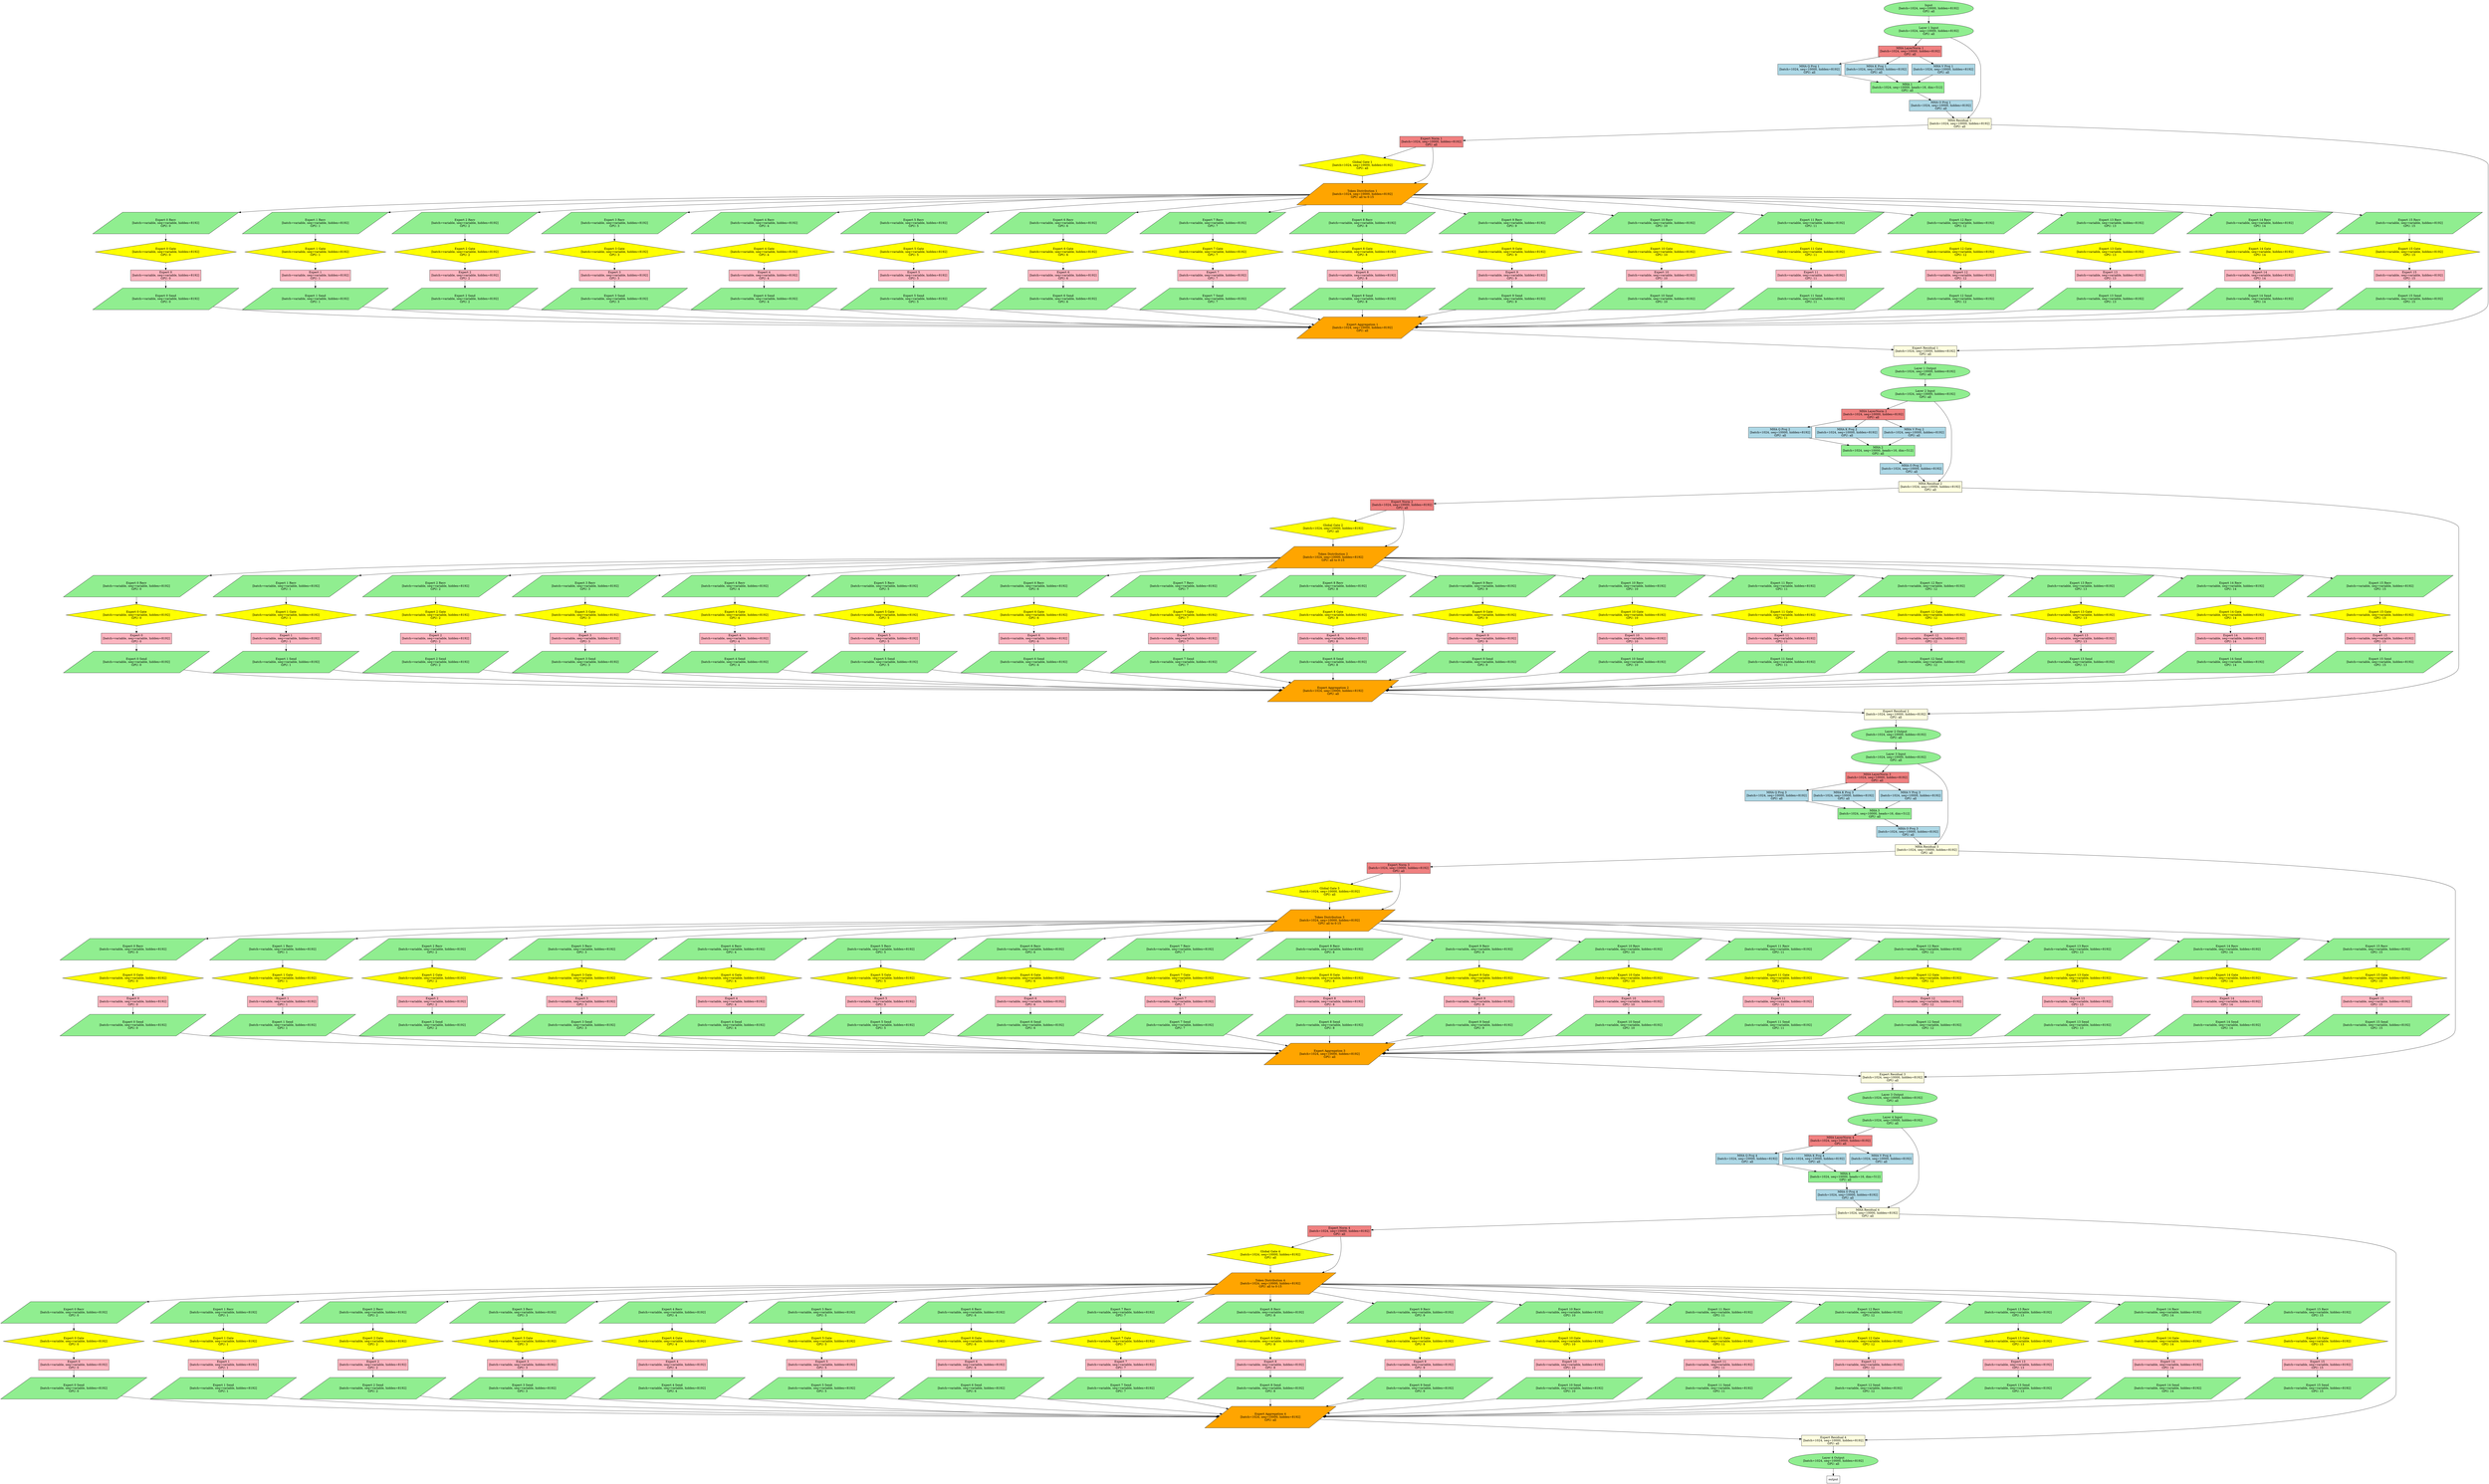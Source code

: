 digraph MoE_EP16_Proposed {
	node [shape=rectangle]
	bgcolor=white rankdir=TB
	input [label="Input
[batch=1024, seq=10000, hidden=8192]
GPU: all" fillcolor=lightgreen shape=ellipse style=filled]
	layer_1_input [label="Layer 1 Input
[batch=1024, seq=10000, hidden=8192]
GPU: all" fillcolor=lightgreen shape=ellipse style=filled]
	layer_1_mha_norm [label="MHA LayerNorm 1
[batch=1024, seq=10000, hidden=8192]
GPU: all" fillcolor=lightcoral style=filled]
	layer_1_mha_q [label="MHA Q Proj 1
[batch=1024, seq=10000, hidden=8192]
GPU: all" fillcolor=lightblue style=filled]
	layer_1_mha_k [label="MHA K Proj 1
[batch=1024, seq=10000, hidden=8192]
GPU: all" fillcolor=lightblue style=filled]
	layer_1_mha_v [label="MHA V Proj 1
[batch=1024, seq=10000, hidden=8192]
GPU: all" fillcolor=lightblue style=filled]
	layer_1_mha_attn [label="MHA 1
[batch=1024, seq=10000, heads=16, dim=512]
GPU: all" fillcolor=lightgreen style=filled]
	layer_1_mha_o [label="MHA O Proj 1
[batch=1024, seq=10000, hidden=8192]
GPU: all" fillcolor=lightblue style=filled]
	layer_1_mha_res [label="MHA Residual 1
[batch=1024, seq=10000, hidden=8192]
GPU: all" fillcolor=lightyellow style=filled]
	layer_1_exp_norm [label="Expert Norm 1
[batch=1024, seq=10000, hidden=8192]
GPU: all" fillcolor=lightcoral style=filled]
	layer_1_global_gate [label="Global Gate 1
[batch=1024, seq=10000, hidden=8192]
GPU: all" fillcolor=yellow shape=diamond style=filled]
	layer_1_token_dist [label="Token Distribution 1
[batch=1024, seq=10000, hidden=8192]
GPU: all to 0-15" fillcolor=orange shape=parallelogram style=filled]
	layer_1_expert0_recv [label="Expert 0 Recv
[batch=variable, seq=variable, hidden=8192]
GPU: 0" fillcolor=lightgreen shape=parallelogram style=filled]
	layer_1_expert0_gate [label="Expert 0 Gate
[batch=variable, seq=variable, hidden=8192]
GPU: 0" fillcolor=yellow shape=diamond style=filled]
	layer_1_expert0 [label="Expert 0
[batch=variable, seq=variable, hidden=8192]
GPU: 0" fillcolor=lightpink style=filled]
	layer_1_expert0_send [label="Expert 0 Send
[batch=variable, seq=variable, hidden=8192]
GPU: 0" fillcolor=lightgreen shape=parallelogram style=filled]
	layer_1_token_dist -> layer_1_expert0_recv
	layer_1_expert0_recv -> layer_1_expert0_gate
	layer_1_expert0_gate -> layer_1_expert0 [style=dashed]
	layer_1_expert0 -> layer_1_expert0_send
	layer_1_expert1_recv [label="Expert 1 Recv
[batch=variable, seq=variable, hidden=8192]
GPU: 1" fillcolor=lightgreen shape=parallelogram style=filled]
	layer_1_expert1_gate [label="Expert 1 Gate
[batch=variable, seq=variable, hidden=8192]
GPU: 1" fillcolor=yellow shape=diamond style=filled]
	layer_1_expert1 [label="Expert 1
[batch=variable, seq=variable, hidden=8192]
GPU: 1" fillcolor=lightpink style=filled]
	layer_1_expert1_send [label="Expert 1 Send
[batch=variable, seq=variable, hidden=8192]
GPU: 1" fillcolor=lightgreen shape=parallelogram style=filled]
	layer_1_token_dist -> layer_1_expert1_recv
	layer_1_expert1_recv -> layer_1_expert1_gate
	layer_1_expert1_gate -> layer_1_expert1 [style=dashed]
	layer_1_expert1 -> layer_1_expert1_send
	layer_1_expert2_recv [label="Expert 2 Recv
[batch=variable, seq=variable, hidden=8192]
GPU: 2" fillcolor=lightgreen shape=parallelogram style=filled]
	layer_1_expert2_gate [label="Expert 2 Gate
[batch=variable, seq=variable, hidden=8192]
GPU: 2" fillcolor=yellow shape=diamond style=filled]
	layer_1_expert2 [label="Expert 2
[batch=variable, seq=variable, hidden=8192]
GPU: 2" fillcolor=lightpink style=filled]
	layer_1_expert2_send [label="Expert 2 Send
[batch=variable, seq=variable, hidden=8192]
GPU: 2" fillcolor=lightgreen shape=parallelogram style=filled]
	layer_1_token_dist -> layer_1_expert2_recv
	layer_1_expert2_recv -> layer_1_expert2_gate
	layer_1_expert2_gate -> layer_1_expert2 [style=dashed]
	layer_1_expert2 -> layer_1_expert2_send
	layer_1_expert3_recv [label="Expert 3 Recv
[batch=variable, seq=variable, hidden=8192]
GPU: 3" fillcolor=lightgreen shape=parallelogram style=filled]
	layer_1_expert3_gate [label="Expert 3 Gate
[batch=variable, seq=variable, hidden=8192]
GPU: 3" fillcolor=yellow shape=diamond style=filled]
	layer_1_expert3 [label="Expert 3
[batch=variable, seq=variable, hidden=8192]
GPU: 3" fillcolor=lightpink style=filled]
	layer_1_expert3_send [label="Expert 3 Send
[batch=variable, seq=variable, hidden=8192]
GPU: 3" fillcolor=lightgreen shape=parallelogram style=filled]
	layer_1_token_dist -> layer_1_expert3_recv
	layer_1_expert3_recv -> layer_1_expert3_gate
	layer_1_expert3_gate -> layer_1_expert3 [style=dashed]
	layer_1_expert3 -> layer_1_expert3_send
	layer_1_expert4_recv [label="Expert 4 Recv
[batch=variable, seq=variable, hidden=8192]
GPU: 4" fillcolor=lightgreen shape=parallelogram style=filled]
	layer_1_expert4_gate [label="Expert 4 Gate
[batch=variable, seq=variable, hidden=8192]
GPU: 4" fillcolor=yellow shape=diamond style=filled]
	layer_1_expert4 [label="Expert 4
[batch=variable, seq=variable, hidden=8192]
GPU: 4" fillcolor=lightpink style=filled]
	layer_1_expert4_send [label="Expert 4 Send
[batch=variable, seq=variable, hidden=8192]
GPU: 4" fillcolor=lightgreen shape=parallelogram style=filled]
	layer_1_token_dist -> layer_1_expert4_recv
	layer_1_expert4_recv -> layer_1_expert4_gate
	layer_1_expert4_gate -> layer_1_expert4 [style=dashed]
	layer_1_expert4 -> layer_1_expert4_send
	layer_1_expert5_recv [label="Expert 5 Recv
[batch=variable, seq=variable, hidden=8192]
GPU: 5" fillcolor=lightgreen shape=parallelogram style=filled]
	layer_1_expert5_gate [label="Expert 5 Gate
[batch=variable, seq=variable, hidden=8192]
GPU: 5" fillcolor=yellow shape=diamond style=filled]
	layer_1_expert5 [label="Expert 5
[batch=variable, seq=variable, hidden=8192]
GPU: 5" fillcolor=lightpink style=filled]
	layer_1_expert5_send [label="Expert 5 Send
[batch=variable, seq=variable, hidden=8192]
GPU: 5" fillcolor=lightgreen shape=parallelogram style=filled]
	layer_1_token_dist -> layer_1_expert5_recv
	layer_1_expert5_recv -> layer_1_expert5_gate
	layer_1_expert5_gate -> layer_1_expert5 [style=dashed]
	layer_1_expert5 -> layer_1_expert5_send
	layer_1_expert6_recv [label="Expert 6 Recv
[batch=variable, seq=variable, hidden=8192]
GPU: 6" fillcolor=lightgreen shape=parallelogram style=filled]
	layer_1_expert6_gate [label="Expert 6 Gate
[batch=variable, seq=variable, hidden=8192]
GPU: 6" fillcolor=yellow shape=diamond style=filled]
	layer_1_expert6 [label="Expert 6
[batch=variable, seq=variable, hidden=8192]
GPU: 6" fillcolor=lightpink style=filled]
	layer_1_expert6_send [label="Expert 6 Send
[batch=variable, seq=variable, hidden=8192]
GPU: 6" fillcolor=lightgreen shape=parallelogram style=filled]
	layer_1_token_dist -> layer_1_expert6_recv
	layer_1_expert6_recv -> layer_1_expert6_gate
	layer_1_expert6_gate -> layer_1_expert6 [style=dashed]
	layer_1_expert6 -> layer_1_expert6_send
	layer_1_expert7_recv [label="Expert 7 Recv
[batch=variable, seq=variable, hidden=8192]
GPU: 7" fillcolor=lightgreen shape=parallelogram style=filled]
	layer_1_expert7_gate [label="Expert 7 Gate
[batch=variable, seq=variable, hidden=8192]
GPU: 7" fillcolor=yellow shape=diamond style=filled]
	layer_1_expert7 [label="Expert 7
[batch=variable, seq=variable, hidden=8192]
GPU: 7" fillcolor=lightpink style=filled]
	layer_1_expert7_send [label="Expert 7 Send
[batch=variable, seq=variable, hidden=8192]
GPU: 7" fillcolor=lightgreen shape=parallelogram style=filled]
	layer_1_token_dist -> layer_1_expert7_recv
	layer_1_expert7_recv -> layer_1_expert7_gate
	layer_1_expert7_gate -> layer_1_expert7 [style=dashed]
	layer_1_expert7 -> layer_1_expert7_send
	layer_1_expert8_recv [label="Expert 8 Recv
[batch=variable, seq=variable, hidden=8192]
GPU: 8" fillcolor=lightgreen shape=parallelogram style=filled]
	layer_1_expert8_gate [label="Expert 8 Gate
[batch=variable, seq=variable, hidden=8192]
GPU: 8" fillcolor=yellow shape=diamond style=filled]
	layer_1_expert8 [label="Expert 8
[batch=variable, seq=variable, hidden=8192]
GPU: 8" fillcolor=lightpink style=filled]
	layer_1_expert8_send [label="Expert 8 Send
[batch=variable, seq=variable, hidden=8192]
GPU: 8" fillcolor=lightgreen shape=parallelogram style=filled]
	layer_1_token_dist -> layer_1_expert8_recv
	layer_1_expert8_recv -> layer_1_expert8_gate
	layer_1_expert8_gate -> layer_1_expert8 [style=dashed]
	layer_1_expert8 -> layer_1_expert8_send
	layer_1_expert9_recv [label="Expert 9 Recv
[batch=variable, seq=variable, hidden=8192]
GPU: 9" fillcolor=lightgreen shape=parallelogram style=filled]
	layer_1_expert9_gate [label="Expert 9 Gate
[batch=variable, seq=variable, hidden=8192]
GPU: 9" fillcolor=yellow shape=diamond style=filled]
	layer_1_expert9 [label="Expert 9
[batch=variable, seq=variable, hidden=8192]
GPU: 9" fillcolor=lightpink style=filled]
	layer_1_expert9_send [label="Expert 9 Send
[batch=variable, seq=variable, hidden=8192]
GPU: 9" fillcolor=lightgreen shape=parallelogram style=filled]
	layer_1_token_dist -> layer_1_expert9_recv
	layer_1_expert9_recv -> layer_1_expert9_gate
	layer_1_expert9_gate -> layer_1_expert9 [style=dashed]
	layer_1_expert9 -> layer_1_expert9_send
	layer_1_expert10_recv [label="Expert 10 Recv
[batch=variable, seq=variable, hidden=8192]
GPU: 10" fillcolor=lightgreen shape=parallelogram style=filled]
	layer_1_expert10_gate [label="Expert 10 Gate
[batch=variable, seq=variable, hidden=8192]
GPU: 10" fillcolor=yellow shape=diamond style=filled]
	layer_1_expert10 [label="Expert 10
[batch=variable, seq=variable, hidden=8192]
GPU: 10" fillcolor=lightpink style=filled]
	layer_1_expert10_send [label="Expert 10 Send
[batch=variable, seq=variable, hidden=8192]
GPU: 10" fillcolor=lightgreen shape=parallelogram style=filled]
	layer_1_token_dist -> layer_1_expert10_recv
	layer_1_expert10_recv -> layer_1_expert10_gate
	layer_1_expert10_gate -> layer_1_expert10 [style=dashed]
	layer_1_expert10 -> layer_1_expert10_send
	layer_1_expert11_recv [label="Expert 11 Recv
[batch=variable, seq=variable, hidden=8192]
GPU: 11" fillcolor=lightgreen shape=parallelogram style=filled]
	layer_1_expert11_gate [label="Expert 11 Gate
[batch=variable, seq=variable, hidden=8192]
GPU: 11" fillcolor=yellow shape=diamond style=filled]
	layer_1_expert11 [label="Expert 11
[batch=variable, seq=variable, hidden=8192]
GPU: 11" fillcolor=lightpink style=filled]
	layer_1_expert11_send [label="Expert 11 Send
[batch=variable, seq=variable, hidden=8192]
GPU: 11" fillcolor=lightgreen shape=parallelogram style=filled]
	layer_1_token_dist -> layer_1_expert11_recv
	layer_1_expert11_recv -> layer_1_expert11_gate
	layer_1_expert11_gate -> layer_1_expert11 [style=dashed]
	layer_1_expert11 -> layer_1_expert11_send
	layer_1_expert12_recv [label="Expert 12 Recv
[batch=variable, seq=variable, hidden=8192]
GPU: 12" fillcolor=lightgreen shape=parallelogram style=filled]
	layer_1_expert12_gate [label="Expert 12 Gate
[batch=variable, seq=variable, hidden=8192]
GPU: 12" fillcolor=yellow shape=diamond style=filled]
	layer_1_expert12 [label="Expert 12
[batch=variable, seq=variable, hidden=8192]
GPU: 12" fillcolor=lightpink style=filled]
	layer_1_expert12_send [label="Expert 12 Send
[batch=variable, seq=variable, hidden=8192]
GPU: 12" fillcolor=lightgreen shape=parallelogram style=filled]
	layer_1_token_dist -> layer_1_expert12_recv
	layer_1_expert12_recv -> layer_1_expert12_gate
	layer_1_expert12_gate -> layer_1_expert12 [style=dashed]
	layer_1_expert12 -> layer_1_expert12_send
	layer_1_expert13_recv [label="Expert 13 Recv
[batch=variable, seq=variable, hidden=8192]
GPU: 13" fillcolor=lightgreen shape=parallelogram style=filled]
	layer_1_expert13_gate [label="Expert 13 Gate
[batch=variable, seq=variable, hidden=8192]
GPU: 13" fillcolor=yellow shape=diamond style=filled]
	layer_1_expert13 [label="Expert 13
[batch=variable, seq=variable, hidden=8192]
GPU: 13" fillcolor=lightpink style=filled]
	layer_1_expert13_send [label="Expert 13 Send
[batch=variable, seq=variable, hidden=8192]
GPU: 13" fillcolor=lightgreen shape=parallelogram style=filled]
	layer_1_token_dist -> layer_1_expert13_recv
	layer_1_expert13_recv -> layer_1_expert13_gate
	layer_1_expert13_gate -> layer_1_expert13 [style=dashed]
	layer_1_expert13 -> layer_1_expert13_send
	layer_1_expert14_recv [label="Expert 14 Recv
[batch=variable, seq=variable, hidden=8192]
GPU: 14" fillcolor=lightgreen shape=parallelogram style=filled]
	layer_1_expert14_gate [label="Expert 14 Gate
[batch=variable, seq=variable, hidden=8192]
GPU: 14" fillcolor=yellow shape=diamond style=filled]
	layer_1_expert14 [label="Expert 14
[batch=variable, seq=variable, hidden=8192]
GPU: 14" fillcolor=lightpink style=filled]
	layer_1_expert14_send [label="Expert 14 Send
[batch=variable, seq=variable, hidden=8192]
GPU: 14" fillcolor=lightgreen shape=parallelogram style=filled]
	layer_1_token_dist -> layer_1_expert14_recv
	layer_1_expert14_recv -> layer_1_expert14_gate
	layer_1_expert14_gate -> layer_1_expert14 [style=dashed]
	layer_1_expert14 -> layer_1_expert14_send
	layer_1_expert15_recv [label="Expert 15 Recv
[batch=variable, seq=variable, hidden=8192]
GPU: 15" fillcolor=lightgreen shape=parallelogram style=filled]
	layer_1_expert15_gate [label="Expert 15 Gate
[batch=variable, seq=variable, hidden=8192]
GPU: 15" fillcolor=yellow shape=diamond style=filled]
	layer_1_expert15 [label="Expert 15
[batch=variable, seq=variable, hidden=8192]
GPU: 15" fillcolor=lightpink style=filled]
	layer_1_expert15_send [label="Expert 15 Send
[batch=variable, seq=variable, hidden=8192]
GPU: 15" fillcolor=lightgreen shape=parallelogram style=filled]
	layer_1_token_dist -> layer_1_expert15_recv
	layer_1_expert15_recv -> layer_1_expert15_gate
	layer_1_expert15_gate -> layer_1_expert15 [style=dashed]
	layer_1_expert15 -> layer_1_expert15_send
	layer_1_exp_agg [label="Expert Aggregation 1
[batch=1024, seq=10000, hidden=8192]
GPU: all" fillcolor=orange shape=parallelogram style=filled]
	layer_1_exp_res [label="Expert Residual 1
[batch=1024, seq=10000, hidden=8192]
GPU: all" fillcolor=lightyellow style=filled]
	layer_1_output [label="Layer 1 Output
[batch=1024, seq=10000, hidden=8192]
GPU: all" fillcolor=lightgreen shape=ellipse style=filled]
	input -> layer_1_input
	layer_1_input -> layer_1_mha_norm
	layer_1_mha_norm -> layer_1_mha_q
	layer_1_mha_norm -> layer_1_mha_k
	layer_1_mha_norm -> layer_1_mha_v
	layer_1_mha_q -> layer_1_mha_attn
	layer_1_mha_k -> layer_1_mha_attn
	layer_1_mha_v -> layer_1_mha_attn
	layer_1_mha_attn -> layer_1_mha_o
	layer_1_mha_o -> layer_1_mha_res
	layer_1_input -> layer_1_mha_res
	layer_1_mha_res -> layer_1_exp_norm
	layer_1_exp_norm -> layer_1_global_gate
	layer_1_global_gate -> layer_1_token_dist
	layer_1_exp_norm -> layer_1_token_dist
	layer_1_expert0_send -> layer_1_exp_agg
	layer_1_expert1_send -> layer_1_exp_agg
	layer_1_expert2_send -> layer_1_exp_agg
	layer_1_expert3_send -> layer_1_exp_agg
	layer_1_expert4_send -> layer_1_exp_agg
	layer_1_expert5_send -> layer_1_exp_agg
	layer_1_expert6_send -> layer_1_exp_agg
	layer_1_expert7_send -> layer_1_exp_agg
	layer_1_expert8_send -> layer_1_exp_agg
	layer_1_expert9_send -> layer_1_exp_agg
	layer_1_expert10_send -> layer_1_exp_agg
	layer_1_expert11_send -> layer_1_exp_agg
	layer_1_expert12_send -> layer_1_exp_agg
	layer_1_expert13_send -> layer_1_exp_agg
	layer_1_expert14_send -> layer_1_exp_agg
	layer_1_expert15_send -> layer_1_exp_agg
	layer_1_exp_agg -> layer_1_exp_res
	layer_1_mha_res -> layer_1_exp_res
	layer_1_exp_res -> layer_1_output
	layer_2_input [label="Layer 2 Input
[batch=1024, seq=10000, hidden=8192]
GPU: all" fillcolor=lightgreen shape=ellipse style=filled]
	layer_2_mha_norm [label="MHA LayerNorm 2
[batch=1024, seq=10000, hidden=8192]
GPU: all" fillcolor=lightcoral style=filled]
	layer_2_mha_q [label="MHA Q Proj 2
[batch=1024, seq=10000, hidden=8192]
GPU: all" fillcolor=lightblue style=filled]
	layer_2_mha_k [label="MHA K Proj 2
[batch=1024, seq=10000, hidden=8192]
GPU: all" fillcolor=lightblue style=filled]
	layer_2_mha_v [label="MHA V Proj 2
[batch=1024, seq=10000, hidden=8192]
GPU: all" fillcolor=lightblue style=filled]
	layer_2_mha_attn [label="MHA 2
[batch=1024, seq=10000, heads=16, dim=512]
GPU: all" fillcolor=lightgreen style=filled]
	layer_2_mha_o [label="MHA O Proj 2
[batch=1024, seq=10000, hidden=8192]
GPU: all" fillcolor=lightblue style=filled]
	layer_2_mha_res [label="MHA Residual 2
[batch=1024, seq=10000, hidden=8192]
GPU: all" fillcolor=lightyellow style=filled]
	layer_2_exp_norm [label="Expert Norm 2
[batch=1024, seq=10000, hidden=8192]
GPU: all" fillcolor=lightcoral style=filled]
	layer_2_global_gate [label="Global Gate 2
[batch=1024, seq=10000, hidden=8192]
GPU: all" fillcolor=yellow shape=diamond style=filled]
	layer_2_token_dist [label="Token Distribution 2
[batch=1024, seq=10000, hidden=8192]
GPU: all to 0-15" fillcolor=orange shape=parallelogram style=filled]
	layer_2_expert0_recv [label="Expert 0 Recv
[batch=variable, seq=variable, hidden=8192]
GPU: 0" fillcolor=lightgreen shape=parallelogram style=filled]
	layer_2_expert0_gate [label="Expert 0 Gate
[batch=variable, seq=variable, hidden=8192]
GPU: 0" fillcolor=yellow shape=diamond style=filled]
	layer_2_expert0 [label="Expert 0
[batch=variable, seq=variable, hidden=8192]
GPU: 0" fillcolor=lightpink style=filled]
	layer_2_expert0_send [label="Expert 0 Send
[batch=variable, seq=variable, hidden=8192]
GPU: 0" fillcolor=lightgreen shape=parallelogram style=filled]
	layer_2_token_dist -> layer_2_expert0_recv
	layer_2_expert0_recv -> layer_2_expert0_gate
	layer_2_expert0_gate -> layer_2_expert0 [style=dashed]
	layer_2_expert0 -> layer_2_expert0_send
	layer_2_expert1_recv [label="Expert 1 Recv
[batch=variable, seq=variable, hidden=8192]
GPU: 1" fillcolor=lightgreen shape=parallelogram style=filled]
	layer_2_expert1_gate [label="Expert 1 Gate
[batch=variable, seq=variable, hidden=8192]
GPU: 1" fillcolor=yellow shape=diamond style=filled]
	layer_2_expert1 [label="Expert 1
[batch=variable, seq=variable, hidden=8192]
GPU: 1" fillcolor=lightpink style=filled]
	layer_2_expert1_send [label="Expert 1 Send
[batch=variable, seq=variable, hidden=8192]
GPU: 1" fillcolor=lightgreen shape=parallelogram style=filled]
	layer_2_token_dist -> layer_2_expert1_recv
	layer_2_expert1_recv -> layer_2_expert1_gate
	layer_2_expert1_gate -> layer_2_expert1 [style=dashed]
	layer_2_expert1 -> layer_2_expert1_send
	layer_2_expert2_recv [label="Expert 2 Recv
[batch=variable, seq=variable, hidden=8192]
GPU: 2" fillcolor=lightgreen shape=parallelogram style=filled]
	layer_2_expert2_gate [label="Expert 2 Gate
[batch=variable, seq=variable, hidden=8192]
GPU: 2" fillcolor=yellow shape=diamond style=filled]
	layer_2_expert2 [label="Expert 2
[batch=variable, seq=variable, hidden=8192]
GPU: 2" fillcolor=lightpink style=filled]
	layer_2_expert2_send [label="Expert 2 Send
[batch=variable, seq=variable, hidden=8192]
GPU: 2" fillcolor=lightgreen shape=parallelogram style=filled]
	layer_2_token_dist -> layer_2_expert2_recv
	layer_2_expert2_recv -> layer_2_expert2_gate
	layer_2_expert2_gate -> layer_2_expert2 [style=dashed]
	layer_2_expert2 -> layer_2_expert2_send
	layer_2_expert3_recv [label="Expert 3 Recv
[batch=variable, seq=variable, hidden=8192]
GPU: 3" fillcolor=lightgreen shape=parallelogram style=filled]
	layer_2_expert3_gate [label="Expert 3 Gate
[batch=variable, seq=variable, hidden=8192]
GPU: 3" fillcolor=yellow shape=diamond style=filled]
	layer_2_expert3 [label="Expert 3
[batch=variable, seq=variable, hidden=8192]
GPU: 3" fillcolor=lightpink style=filled]
	layer_2_expert3_send [label="Expert 3 Send
[batch=variable, seq=variable, hidden=8192]
GPU: 3" fillcolor=lightgreen shape=parallelogram style=filled]
	layer_2_token_dist -> layer_2_expert3_recv
	layer_2_expert3_recv -> layer_2_expert3_gate
	layer_2_expert3_gate -> layer_2_expert3 [style=dashed]
	layer_2_expert3 -> layer_2_expert3_send
	layer_2_expert4_recv [label="Expert 4 Recv
[batch=variable, seq=variable, hidden=8192]
GPU: 4" fillcolor=lightgreen shape=parallelogram style=filled]
	layer_2_expert4_gate [label="Expert 4 Gate
[batch=variable, seq=variable, hidden=8192]
GPU: 4" fillcolor=yellow shape=diamond style=filled]
	layer_2_expert4 [label="Expert 4
[batch=variable, seq=variable, hidden=8192]
GPU: 4" fillcolor=lightpink style=filled]
	layer_2_expert4_send [label="Expert 4 Send
[batch=variable, seq=variable, hidden=8192]
GPU: 4" fillcolor=lightgreen shape=parallelogram style=filled]
	layer_2_token_dist -> layer_2_expert4_recv
	layer_2_expert4_recv -> layer_2_expert4_gate
	layer_2_expert4_gate -> layer_2_expert4 [style=dashed]
	layer_2_expert4 -> layer_2_expert4_send
	layer_2_expert5_recv [label="Expert 5 Recv
[batch=variable, seq=variable, hidden=8192]
GPU: 5" fillcolor=lightgreen shape=parallelogram style=filled]
	layer_2_expert5_gate [label="Expert 5 Gate
[batch=variable, seq=variable, hidden=8192]
GPU: 5" fillcolor=yellow shape=diamond style=filled]
	layer_2_expert5 [label="Expert 5
[batch=variable, seq=variable, hidden=8192]
GPU: 5" fillcolor=lightpink style=filled]
	layer_2_expert5_send [label="Expert 5 Send
[batch=variable, seq=variable, hidden=8192]
GPU: 5" fillcolor=lightgreen shape=parallelogram style=filled]
	layer_2_token_dist -> layer_2_expert5_recv
	layer_2_expert5_recv -> layer_2_expert5_gate
	layer_2_expert5_gate -> layer_2_expert5 [style=dashed]
	layer_2_expert5 -> layer_2_expert5_send
	layer_2_expert6_recv [label="Expert 6 Recv
[batch=variable, seq=variable, hidden=8192]
GPU: 6" fillcolor=lightgreen shape=parallelogram style=filled]
	layer_2_expert6_gate [label="Expert 6 Gate
[batch=variable, seq=variable, hidden=8192]
GPU: 6" fillcolor=yellow shape=diamond style=filled]
	layer_2_expert6 [label="Expert 6
[batch=variable, seq=variable, hidden=8192]
GPU: 6" fillcolor=lightpink style=filled]
	layer_2_expert6_send [label="Expert 6 Send
[batch=variable, seq=variable, hidden=8192]
GPU: 6" fillcolor=lightgreen shape=parallelogram style=filled]
	layer_2_token_dist -> layer_2_expert6_recv
	layer_2_expert6_recv -> layer_2_expert6_gate
	layer_2_expert6_gate -> layer_2_expert6 [style=dashed]
	layer_2_expert6 -> layer_2_expert6_send
	layer_2_expert7_recv [label="Expert 7 Recv
[batch=variable, seq=variable, hidden=8192]
GPU: 7" fillcolor=lightgreen shape=parallelogram style=filled]
	layer_2_expert7_gate [label="Expert 7 Gate
[batch=variable, seq=variable, hidden=8192]
GPU: 7" fillcolor=yellow shape=diamond style=filled]
	layer_2_expert7 [label="Expert 7
[batch=variable, seq=variable, hidden=8192]
GPU: 7" fillcolor=lightpink style=filled]
	layer_2_expert7_send [label="Expert 7 Send
[batch=variable, seq=variable, hidden=8192]
GPU: 7" fillcolor=lightgreen shape=parallelogram style=filled]
	layer_2_token_dist -> layer_2_expert7_recv
	layer_2_expert7_recv -> layer_2_expert7_gate
	layer_2_expert7_gate -> layer_2_expert7 [style=dashed]
	layer_2_expert7 -> layer_2_expert7_send
	layer_2_expert8_recv [label="Expert 8 Recv
[batch=variable, seq=variable, hidden=8192]
GPU: 8" fillcolor=lightgreen shape=parallelogram style=filled]
	layer_2_expert8_gate [label="Expert 8 Gate
[batch=variable, seq=variable, hidden=8192]
GPU: 8" fillcolor=yellow shape=diamond style=filled]
	layer_2_expert8 [label="Expert 8
[batch=variable, seq=variable, hidden=8192]
GPU: 8" fillcolor=lightpink style=filled]
	layer_2_expert8_send [label="Expert 8 Send
[batch=variable, seq=variable, hidden=8192]
GPU: 8" fillcolor=lightgreen shape=parallelogram style=filled]
	layer_2_token_dist -> layer_2_expert8_recv
	layer_2_expert8_recv -> layer_2_expert8_gate
	layer_2_expert8_gate -> layer_2_expert8 [style=dashed]
	layer_2_expert8 -> layer_2_expert8_send
	layer_2_expert9_recv [label="Expert 9 Recv
[batch=variable, seq=variable, hidden=8192]
GPU: 9" fillcolor=lightgreen shape=parallelogram style=filled]
	layer_2_expert9_gate [label="Expert 9 Gate
[batch=variable, seq=variable, hidden=8192]
GPU: 9" fillcolor=yellow shape=diamond style=filled]
	layer_2_expert9 [label="Expert 9
[batch=variable, seq=variable, hidden=8192]
GPU: 9" fillcolor=lightpink style=filled]
	layer_2_expert9_send [label="Expert 9 Send
[batch=variable, seq=variable, hidden=8192]
GPU: 9" fillcolor=lightgreen shape=parallelogram style=filled]
	layer_2_token_dist -> layer_2_expert9_recv
	layer_2_expert9_recv -> layer_2_expert9_gate
	layer_2_expert9_gate -> layer_2_expert9 [style=dashed]
	layer_2_expert9 -> layer_2_expert9_send
	layer_2_expert10_recv [label="Expert 10 Recv
[batch=variable, seq=variable, hidden=8192]
GPU: 10" fillcolor=lightgreen shape=parallelogram style=filled]
	layer_2_expert10_gate [label="Expert 10 Gate
[batch=variable, seq=variable, hidden=8192]
GPU: 10" fillcolor=yellow shape=diamond style=filled]
	layer_2_expert10 [label="Expert 10
[batch=variable, seq=variable, hidden=8192]
GPU: 10" fillcolor=lightpink style=filled]
	layer_2_expert10_send [label="Expert 10 Send
[batch=variable, seq=variable, hidden=8192]
GPU: 10" fillcolor=lightgreen shape=parallelogram style=filled]
	layer_2_token_dist -> layer_2_expert10_recv
	layer_2_expert10_recv -> layer_2_expert10_gate
	layer_2_expert10_gate -> layer_2_expert10 [style=dashed]
	layer_2_expert10 -> layer_2_expert10_send
	layer_2_expert11_recv [label="Expert 11 Recv
[batch=variable, seq=variable, hidden=8192]
GPU: 11" fillcolor=lightgreen shape=parallelogram style=filled]
	layer_2_expert11_gate [label="Expert 11 Gate
[batch=variable, seq=variable, hidden=8192]
GPU: 11" fillcolor=yellow shape=diamond style=filled]
	layer_2_expert11 [label="Expert 11
[batch=variable, seq=variable, hidden=8192]
GPU: 11" fillcolor=lightpink style=filled]
	layer_2_expert11_send [label="Expert 11 Send
[batch=variable, seq=variable, hidden=8192]
GPU: 11" fillcolor=lightgreen shape=parallelogram style=filled]
	layer_2_token_dist -> layer_2_expert11_recv
	layer_2_expert11_recv -> layer_2_expert11_gate
	layer_2_expert11_gate -> layer_2_expert11 [style=dashed]
	layer_2_expert11 -> layer_2_expert11_send
	layer_2_expert12_recv [label="Expert 12 Recv
[batch=variable, seq=variable, hidden=8192]
GPU: 12" fillcolor=lightgreen shape=parallelogram style=filled]
	layer_2_expert12_gate [label="Expert 12 Gate
[batch=variable, seq=variable, hidden=8192]
GPU: 12" fillcolor=yellow shape=diamond style=filled]
	layer_2_expert12 [label="Expert 12
[batch=variable, seq=variable, hidden=8192]
GPU: 12" fillcolor=lightpink style=filled]
	layer_2_expert12_send [label="Expert 12 Send
[batch=variable, seq=variable, hidden=8192]
GPU: 12" fillcolor=lightgreen shape=parallelogram style=filled]
	layer_2_token_dist -> layer_2_expert12_recv
	layer_2_expert12_recv -> layer_2_expert12_gate
	layer_2_expert12_gate -> layer_2_expert12 [style=dashed]
	layer_2_expert12 -> layer_2_expert12_send
	layer_2_expert13_recv [label="Expert 13 Recv
[batch=variable, seq=variable, hidden=8192]
GPU: 13" fillcolor=lightgreen shape=parallelogram style=filled]
	layer_2_expert13_gate [label="Expert 13 Gate
[batch=variable, seq=variable, hidden=8192]
GPU: 13" fillcolor=yellow shape=diamond style=filled]
	layer_2_expert13 [label="Expert 13
[batch=variable, seq=variable, hidden=8192]
GPU: 13" fillcolor=lightpink style=filled]
	layer_2_expert13_send [label="Expert 13 Send
[batch=variable, seq=variable, hidden=8192]
GPU: 13" fillcolor=lightgreen shape=parallelogram style=filled]
	layer_2_token_dist -> layer_2_expert13_recv
	layer_2_expert13_recv -> layer_2_expert13_gate
	layer_2_expert13_gate -> layer_2_expert13 [style=dashed]
	layer_2_expert13 -> layer_2_expert13_send
	layer_2_expert14_recv [label="Expert 14 Recv
[batch=variable, seq=variable, hidden=8192]
GPU: 14" fillcolor=lightgreen shape=parallelogram style=filled]
	layer_2_expert14_gate [label="Expert 14 Gate
[batch=variable, seq=variable, hidden=8192]
GPU: 14" fillcolor=yellow shape=diamond style=filled]
	layer_2_expert14 [label="Expert 14
[batch=variable, seq=variable, hidden=8192]
GPU: 14" fillcolor=lightpink style=filled]
	layer_2_expert14_send [label="Expert 14 Send
[batch=variable, seq=variable, hidden=8192]
GPU: 14" fillcolor=lightgreen shape=parallelogram style=filled]
	layer_2_token_dist -> layer_2_expert14_recv
	layer_2_expert14_recv -> layer_2_expert14_gate
	layer_2_expert14_gate -> layer_2_expert14 [style=dashed]
	layer_2_expert14 -> layer_2_expert14_send
	layer_2_expert15_recv [label="Expert 15 Recv
[batch=variable, seq=variable, hidden=8192]
GPU: 15" fillcolor=lightgreen shape=parallelogram style=filled]
	layer_2_expert15_gate [label="Expert 15 Gate
[batch=variable, seq=variable, hidden=8192]
GPU: 15" fillcolor=yellow shape=diamond style=filled]
	layer_2_expert15 [label="Expert 15
[batch=variable, seq=variable, hidden=8192]
GPU: 15" fillcolor=lightpink style=filled]
	layer_2_expert15_send [label="Expert 15 Send
[batch=variable, seq=variable, hidden=8192]
GPU: 15" fillcolor=lightgreen shape=parallelogram style=filled]
	layer_2_token_dist -> layer_2_expert15_recv
	layer_2_expert15_recv -> layer_2_expert15_gate
	layer_2_expert15_gate -> layer_2_expert15 [style=dashed]
	layer_2_expert15 -> layer_2_expert15_send
	layer_2_exp_agg [label="Expert Aggregation 2
[batch=1024, seq=10000, hidden=8192]
GPU: all" fillcolor=orange shape=parallelogram style=filled]
	layer_2_exp_res [label="Expert Residual 2
[batch=1024, seq=10000, hidden=8192]
GPU: all" fillcolor=lightyellow style=filled]
	layer_2_output [label="Layer 2 Output
[batch=1024, seq=10000, hidden=8192]
GPU: all" fillcolor=lightgreen shape=ellipse style=filled]
	layer_1_output -> layer_2_input
	layer_2_input -> layer_2_mha_norm
	layer_2_mha_norm -> layer_2_mha_q
	layer_2_mha_norm -> layer_2_mha_k
	layer_2_mha_norm -> layer_2_mha_v
	layer_2_mha_q -> layer_2_mha_attn
	layer_2_mha_k -> layer_2_mha_attn
	layer_2_mha_v -> layer_2_mha_attn
	layer_2_mha_attn -> layer_2_mha_o
	layer_2_mha_o -> layer_2_mha_res
	layer_2_input -> layer_2_mha_res
	layer_2_mha_res -> layer_2_exp_norm
	layer_2_exp_norm -> layer_2_global_gate
	layer_2_global_gate -> layer_2_token_dist
	layer_2_exp_norm -> layer_2_token_dist
	layer_2_expert0_send -> layer_2_exp_agg
	layer_2_expert1_send -> layer_2_exp_agg
	layer_2_expert2_send -> layer_2_exp_agg
	layer_2_expert3_send -> layer_2_exp_agg
	layer_2_expert4_send -> layer_2_exp_agg
	layer_2_expert5_send -> layer_2_exp_agg
	layer_2_expert6_send -> layer_2_exp_agg
	layer_2_expert7_send -> layer_2_exp_agg
	layer_2_expert8_send -> layer_2_exp_agg
	layer_2_expert9_send -> layer_2_exp_agg
	layer_2_expert10_send -> layer_2_exp_agg
	layer_2_expert11_send -> layer_2_exp_agg
	layer_2_expert12_send -> layer_2_exp_agg
	layer_2_expert13_send -> layer_2_exp_agg
	layer_2_expert14_send -> layer_2_exp_agg
	layer_2_expert15_send -> layer_2_exp_agg
	layer_2_exp_agg -> layer_2_exp_res
	layer_2_mha_res -> layer_2_exp_res
	layer_2_exp_res -> layer_2_output
	layer_3_input [label="Layer 3 Input
[batch=1024, seq=10000, hidden=8192]
GPU: all" fillcolor=lightgreen shape=ellipse style=filled]
	layer_3_mha_norm [label="MHA LayerNorm 3
[batch=1024, seq=10000, hidden=8192]
GPU: all" fillcolor=lightcoral style=filled]
	layer_3_mha_q [label="MHA Q Proj 3
[batch=1024, seq=10000, hidden=8192]
GPU: all" fillcolor=lightblue style=filled]
	layer_3_mha_k [label="MHA K Proj 3
[batch=1024, seq=10000, hidden=8192]
GPU: all" fillcolor=lightblue style=filled]
	layer_3_mha_v [label="MHA V Proj 3
[batch=1024, seq=10000, hidden=8192]
GPU: all" fillcolor=lightblue style=filled]
	layer_3_mha_attn [label="MHA 3
[batch=1024, seq=10000, heads=16, dim=512]
GPU: all" fillcolor=lightgreen style=filled]
	layer_3_mha_o [label="MHA O Proj 3
[batch=1024, seq=10000, hidden=8192]
GPU: all" fillcolor=lightblue style=filled]
	layer_3_mha_res [label="MHA Residual 3
[batch=1024, seq=10000, hidden=8192]
GPU: all" fillcolor=lightyellow style=filled]
	layer_3_exp_norm [label="Expert Norm 3
[batch=1024, seq=10000, hidden=8192]
GPU: all" fillcolor=lightcoral style=filled]
	layer_3_global_gate [label="Global Gate 3
[batch=1024, seq=10000, hidden=8192]
GPU: all" fillcolor=yellow shape=diamond style=filled]
	layer_3_token_dist [label="Token Distribution 3
[batch=1024, seq=10000, hidden=8192]
GPU: all to 0-15" fillcolor=orange shape=parallelogram style=filled]
	layer_3_expert0_recv [label="Expert 0 Recv
[batch=variable, seq=variable, hidden=8192]
GPU: 0" fillcolor=lightgreen shape=parallelogram style=filled]
	layer_3_expert0_gate [label="Expert 0 Gate
[batch=variable, seq=variable, hidden=8192]
GPU: 0" fillcolor=yellow shape=diamond style=filled]
	layer_3_expert0 [label="Expert 0
[batch=variable, seq=variable, hidden=8192]
GPU: 0" fillcolor=lightpink style=filled]
	layer_3_expert0_send [label="Expert 0 Send
[batch=variable, seq=variable, hidden=8192]
GPU: 0" fillcolor=lightgreen shape=parallelogram style=filled]
	layer_3_token_dist -> layer_3_expert0_recv
	layer_3_expert0_recv -> layer_3_expert0_gate
	layer_3_expert0_gate -> layer_3_expert0 [style=dashed]
	layer_3_expert0 -> layer_3_expert0_send
	layer_3_expert1_recv [label="Expert 1 Recv
[batch=variable, seq=variable, hidden=8192]
GPU: 1" fillcolor=lightgreen shape=parallelogram style=filled]
	layer_3_expert1_gate [label="Expert 1 Gate
[batch=variable, seq=variable, hidden=8192]
GPU: 1" fillcolor=yellow shape=diamond style=filled]
	layer_3_expert1 [label="Expert 1
[batch=variable, seq=variable, hidden=8192]
GPU: 1" fillcolor=lightpink style=filled]
	layer_3_expert1_send [label="Expert 1 Send
[batch=variable, seq=variable, hidden=8192]
GPU: 1" fillcolor=lightgreen shape=parallelogram style=filled]
	layer_3_token_dist -> layer_3_expert1_recv
	layer_3_expert1_recv -> layer_3_expert1_gate
	layer_3_expert1_gate -> layer_3_expert1 [style=dashed]
	layer_3_expert1 -> layer_3_expert1_send
	layer_3_expert2_recv [label="Expert 2 Recv
[batch=variable, seq=variable, hidden=8192]
GPU: 2" fillcolor=lightgreen shape=parallelogram style=filled]
	layer_3_expert2_gate [label="Expert 2 Gate
[batch=variable, seq=variable, hidden=8192]
GPU: 2" fillcolor=yellow shape=diamond style=filled]
	layer_3_expert2 [label="Expert 2
[batch=variable, seq=variable, hidden=8192]
GPU: 2" fillcolor=lightpink style=filled]
	layer_3_expert2_send [label="Expert 2 Send
[batch=variable, seq=variable, hidden=8192]
GPU: 2" fillcolor=lightgreen shape=parallelogram style=filled]
	layer_3_token_dist -> layer_3_expert2_recv
	layer_3_expert2_recv -> layer_3_expert2_gate
	layer_3_expert2_gate -> layer_3_expert2 [style=dashed]
	layer_3_expert2 -> layer_3_expert2_send
	layer_3_expert3_recv [label="Expert 3 Recv
[batch=variable, seq=variable, hidden=8192]
GPU: 3" fillcolor=lightgreen shape=parallelogram style=filled]
	layer_3_expert3_gate [label="Expert 3 Gate
[batch=variable, seq=variable, hidden=8192]
GPU: 3" fillcolor=yellow shape=diamond style=filled]
	layer_3_expert3 [label="Expert 3
[batch=variable, seq=variable, hidden=8192]
GPU: 3" fillcolor=lightpink style=filled]
	layer_3_expert3_send [label="Expert 3 Send
[batch=variable, seq=variable, hidden=8192]
GPU: 3" fillcolor=lightgreen shape=parallelogram style=filled]
	layer_3_token_dist -> layer_3_expert3_recv
	layer_3_expert3_recv -> layer_3_expert3_gate
	layer_3_expert3_gate -> layer_3_expert3 [style=dashed]
	layer_3_expert3 -> layer_3_expert3_send
	layer_3_expert4_recv [label="Expert 4 Recv
[batch=variable, seq=variable, hidden=8192]
GPU: 4" fillcolor=lightgreen shape=parallelogram style=filled]
	layer_3_expert4_gate [label="Expert 4 Gate
[batch=variable, seq=variable, hidden=8192]
GPU: 4" fillcolor=yellow shape=diamond style=filled]
	layer_3_expert4 [label="Expert 4
[batch=variable, seq=variable, hidden=8192]
GPU: 4" fillcolor=lightpink style=filled]
	layer_3_expert4_send [label="Expert 4 Send
[batch=variable, seq=variable, hidden=8192]
GPU: 4" fillcolor=lightgreen shape=parallelogram style=filled]
	layer_3_token_dist -> layer_3_expert4_recv
	layer_3_expert4_recv -> layer_3_expert4_gate
	layer_3_expert4_gate -> layer_3_expert4 [style=dashed]
	layer_3_expert4 -> layer_3_expert4_send
	layer_3_expert5_recv [label="Expert 5 Recv
[batch=variable, seq=variable, hidden=8192]
GPU: 5" fillcolor=lightgreen shape=parallelogram style=filled]
	layer_3_expert5_gate [label="Expert 5 Gate
[batch=variable, seq=variable, hidden=8192]
GPU: 5" fillcolor=yellow shape=diamond style=filled]
	layer_3_expert5 [label="Expert 5
[batch=variable, seq=variable, hidden=8192]
GPU: 5" fillcolor=lightpink style=filled]
	layer_3_expert5_send [label="Expert 5 Send
[batch=variable, seq=variable, hidden=8192]
GPU: 5" fillcolor=lightgreen shape=parallelogram style=filled]
	layer_3_token_dist -> layer_3_expert5_recv
	layer_3_expert5_recv -> layer_3_expert5_gate
	layer_3_expert5_gate -> layer_3_expert5 [style=dashed]
	layer_3_expert5 -> layer_3_expert5_send
	layer_3_expert6_recv [label="Expert 6 Recv
[batch=variable, seq=variable, hidden=8192]
GPU: 6" fillcolor=lightgreen shape=parallelogram style=filled]
	layer_3_expert6_gate [label="Expert 6 Gate
[batch=variable, seq=variable, hidden=8192]
GPU: 6" fillcolor=yellow shape=diamond style=filled]
	layer_3_expert6 [label="Expert 6
[batch=variable, seq=variable, hidden=8192]
GPU: 6" fillcolor=lightpink style=filled]
	layer_3_expert6_send [label="Expert 6 Send
[batch=variable, seq=variable, hidden=8192]
GPU: 6" fillcolor=lightgreen shape=parallelogram style=filled]
	layer_3_token_dist -> layer_3_expert6_recv
	layer_3_expert6_recv -> layer_3_expert6_gate
	layer_3_expert6_gate -> layer_3_expert6 [style=dashed]
	layer_3_expert6 -> layer_3_expert6_send
	layer_3_expert7_recv [label="Expert 7 Recv
[batch=variable, seq=variable, hidden=8192]
GPU: 7" fillcolor=lightgreen shape=parallelogram style=filled]
	layer_3_expert7_gate [label="Expert 7 Gate
[batch=variable, seq=variable, hidden=8192]
GPU: 7" fillcolor=yellow shape=diamond style=filled]
	layer_3_expert7 [label="Expert 7
[batch=variable, seq=variable, hidden=8192]
GPU: 7" fillcolor=lightpink style=filled]
	layer_3_expert7_send [label="Expert 7 Send
[batch=variable, seq=variable, hidden=8192]
GPU: 7" fillcolor=lightgreen shape=parallelogram style=filled]
	layer_3_token_dist -> layer_3_expert7_recv
	layer_3_expert7_recv -> layer_3_expert7_gate
	layer_3_expert7_gate -> layer_3_expert7 [style=dashed]
	layer_3_expert7 -> layer_3_expert7_send
	layer_3_expert8_recv [label="Expert 8 Recv
[batch=variable, seq=variable, hidden=8192]
GPU: 8" fillcolor=lightgreen shape=parallelogram style=filled]
	layer_3_expert8_gate [label="Expert 8 Gate
[batch=variable, seq=variable, hidden=8192]
GPU: 8" fillcolor=yellow shape=diamond style=filled]
	layer_3_expert8 [label="Expert 8
[batch=variable, seq=variable, hidden=8192]
GPU: 8" fillcolor=lightpink style=filled]
	layer_3_expert8_send [label="Expert 8 Send
[batch=variable, seq=variable, hidden=8192]
GPU: 8" fillcolor=lightgreen shape=parallelogram style=filled]
	layer_3_token_dist -> layer_3_expert8_recv
	layer_3_expert8_recv -> layer_3_expert8_gate
	layer_3_expert8_gate -> layer_3_expert8 [style=dashed]
	layer_3_expert8 -> layer_3_expert8_send
	layer_3_expert9_recv [label="Expert 9 Recv
[batch=variable, seq=variable, hidden=8192]
GPU: 9" fillcolor=lightgreen shape=parallelogram style=filled]
	layer_3_expert9_gate [label="Expert 9 Gate
[batch=variable, seq=variable, hidden=8192]
GPU: 9" fillcolor=yellow shape=diamond style=filled]
	layer_3_expert9 [label="Expert 9
[batch=variable, seq=variable, hidden=8192]
GPU: 9" fillcolor=lightpink style=filled]
	layer_3_expert9_send [label="Expert 9 Send
[batch=variable, seq=variable, hidden=8192]
GPU: 9" fillcolor=lightgreen shape=parallelogram style=filled]
	layer_3_token_dist -> layer_3_expert9_recv
	layer_3_expert9_recv -> layer_3_expert9_gate
	layer_3_expert9_gate -> layer_3_expert9 [style=dashed]
	layer_3_expert9 -> layer_3_expert9_send
	layer_3_expert10_recv [label="Expert 10 Recv
[batch=variable, seq=variable, hidden=8192]
GPU: 10" fillcolor=lightgreen shape=parallelogram style=filled]
	layer_3_expert10_gate [label="Expert 10 Gate
[batch=variable, seq=variable, hidden=8192]
GPU: 10" fillcolor=yellow shape=diamond style=filled]
	layer_3_expert10 [label="Expert 10
[batch=variable, seq=variable, hidden=8192]
GPU: 10" fillcolor=lightpink style=filled]
	layer_3_expert10_send [label="Expert 10 Send
[batch=variable, seq=variable, hidden=8192]
GPU: 10" fillcolor=lightgreen shape=parallelogram style=filled]
	layer_3_token_dist -> layer_3_expert10_recv
	layer_3_expert10_recv -> layer_3_expert10_gate
	layer_3_expert10_gate -> layer_3_expert10 [style=dashed]
	layer_3_expert10 -> layer_3_expert10_send
	layer_3_expert11_recv [label="Expert 11 Recv
[batch=variable, seq=variable, hidden=8192]
GPU: 11" fillcolor=lightgreen shape=parallelogram style=filled]
	layer_3_expert11_gate [label="Expert 11 Gate
[batch=variable, seq=variable, hidden=8192]
GPU: 11" fillcolor=yellow shape=diamond style=filled]
	layer_3_expert11 [label="Expert 11
[batch=variable, seq=variable, hidden=8192]
GPU: 11" fillcolor=lightpink style=filled]
	layer_3_expert11_send [label="Expert 11 Send
[batch=variable, seq=variable, hidden=8192]
GPU: 11" fillcolor=lightgreen shape=parallelogram style=filled]
	layer_3_token_dist -> layer_3_expert11_recv
	layer_3_expert11_recv -> layer_3_expert11_gate
	layer_3_expert11_gate -> layer_3_expert11 [style=dashed]
	layer_3_expert11 -> layer_3_expert11_send
	layer_3_expert12_recv [label="Expert 12 Recv
[batch=variable, seq=variable, hidden=8192]
GPU: 12" fillcolor=lightgreen shape=parallelogram style=filled]
	layer_3_expert12_gate [label="Expert 12 Gate
[batch=variable, seq=variable, hidden=8192]
GPU: 12" fillcolor=yellow shape=diamond style=filled]
	layer_3_expert12 [label="Expert 12
[batch=variable, seq=variable, hidden=8192]
GPU: 12" fillcolor=lightpink style=filled]
	layer_3_expert12_send [label="Expert 12 Send
[batch=variable, seq=variable, hidden=8192]
GPU: 12" fillcolor=lightgreen shape=parallelogram style=filled]
	layer_3_token_dist -> layer_3_expert12_recv
	layer_3_expert12_recv -> layer_3_expert12_gate
	layer_3_expert12_gate -> layer_3_expert12 [style=dashed]
	layer_3_expert12 -> layer_3_expert12_send
	layer_3_expert13_recv [label="Expert 13 Recv
[batch=variable, seq=variable, hidden=8192]
GPU: 13" fillcolor=lightgreen shape=parallelogram style=filled]
	layer_3_expert13_gate [label="Expert 13 Gate
[batch=variable, seq=variable, hidden=8192]
GPU: 13" fillcolor=yellow shape=diamond style=filled]
	layer_3_expert13 [label="Expert 13
[batch=variable, seq=variable, hidden=8192]
GPU: 13" fillcolor=lightpink style=filled]
	layer_3_expert13_send [label="Expert 13 Send
[batch=variable, seq=variable, hidden=8192]
GPU: 13" fillcolor=lightgreen shape=parallelogram style=filled]
	layer_3_token_dist -> layer_3_expert13_recv
	layer_3_expert13_recv -> layer_3_expert13_gate
	layer_3_expert13_gate -> layer_3_expert13 [style=dashed]
	layer_3_expert13 -> layer_3_expert13_send
	layer_3_expert14_recv [label="Expert 14 Recv
[batch=variable, seq=variable, hidden=8192]
GPU: 14" fillcolor=lightgreen shape=parallelogram style=filled]
	layer_3_expert14_gate [label="Expert 14 Gate
[batch=variable, seq=variable, hidden=8192]
GPU: 14" fillcolor=yellow shape=diamond style=filled]
	layer_3_expert14 [label="Expert 14
[batch=variable, seq=variable, hidden=8192]
GPU: 14" fillcolor=lightpink style=filled]
	layer_3_expert14_send [label="Expert 14 Send
[batch=variable, seq=variable, hidden=8192]
GPU: 14" fillcolor=lightgreen shape=parallelogram style=filled]
	layer_3_token_dist -> layer_3_expert14_recv
	layer_3_expert14_recv -> layer_3_expert14_gate
	layer_3_expert14_gate -> layer_3_expert14 [style=dashed]
	layer_3_expert14 -> layer_3_expert14_send
	layer_3_expert15_recv [label="Expert 15 Recv
[batch=variable, seq=variable, hidden=8192]
GPU: 15" fillcolor=lightgreen shape=parallelogram style=filled]
	layer_3_expert15_gate [label="Expert 15 Gate
[batch=variable, seq=variable, hidden=8192]
GPU: 15" fillcolor=yellow shape=diamond style=filled]
	layer_3_expert15 [label="Expert 15
[batch=variable, seq=variable, hidden=8192]
GPU: 15" fillcolor=lightpink style=filled]
	layer_3_expert15_send [label="Expert 15 Send
[batch=variable, seq=variable, hidden=8192]
GPU: 15" fillcolor=lightgreen shape=parallelogram style=filled]
	layer_3_token_dist -> layer_3_expert15_recv
	layer_3_expert15_recv -> layer_3_expert15_gate
	layer_3_expert15_gate -> layer_3_expert15 [style=dashed]
	layer_3_expert15 -> layer_3_expert15_send
	layer_3_exp_agg [label="Expert Aggregation 3
[batch=1024, seq=10000, hidden=8192]
GPU: all" fillcolor=orange shape=parallelogram style=filled]
	layer_3_exp_res [label="Expert Residual 3
[batch=1024, seq=10000, hidden=8192]
GPU: all" fillcolor=lightyellow style=filled]
	layer_3_output [label="Layer 3 Output
[batch=1024, seq=10000, hidden=8192]
GPU: all" fillcolor=lightgreen shape=ellipse style=filled]
	layer_2_output -> layer_3_input
	layer_3_input -> layer_3_mha_norm
	layer_3_mha_norm -> layer_3_mha_q
	layer_3_mha_norm -> layer_3_mha_k
	layer_3_mha_norm -> layer_3_mha_v
	layer_3_mha_q -> layer_3_mha_attn
	layer_3_mha_k -> layer_3_mha_attn
	layer_3_mha_v -> layer_3_mha_attn
	layer_3_mha_attn -> layer_3_mha_o
	layer_3_mha_o -> layer_3_mha_res
	layer_3_input -> layer_3_mha_res
	layer_3_mha_res -> layer_3_exp_norm
	layer_3_exp_norm -> layer_3_global_gate
	layer_3_global_gate -> layer_3_token_dist
	layer_3_exp_norm -> layer_3_token_dist
	layer_3_expert0_send -> layer_3_exp_agg
	layer_3_expert1_send -> layer_3_exp_agg
	layer_3_expert2_send -> layer_3_exp_agg
	layer_3_expert3_send -> layer_3_exp_agg
	layer_3_expert4_send -> layer_3_exp_agg
	layer_3_expert5_send -> layer_3_exp_agg
	layer_3_expert6_send -> layer_3_exp_agg
	layer_3_expert7_send -> layer_3_exp_agg
	layer_3_expert8_send -> layer_3_exp_agg
	layer_3_expert9_send -> layer_3_exp_agg
	layer_3_expert10_send -> layer_3_exp_agg
	layer_3_expert11_send -> layer_3_exp_agg
	layer_3_expert12_send -> layer_3_exp_agg
	layer_3_expert13_send -> layer_3_exp_agg
	layer_3_expert14_send -> layer_3_exp_agg
	layer_3_expert15_send -> layer_3_exp_agg
	layer_3_exp_agg -> layer_3_exp_res
	layer_3_mha_res -> layer_3_exp_res
	layer_3_exp_res -> layer_3_output
	layer_4_input [label="Layer 4 Input
[batch=1024, seq=10000, hidden=8192]
GPU: all" fillcolor=lightgreen shape=ellipse style=filled]
	layer_4_mha_norm [label="MHA LayerNorm 4
[batch=1024, seq=10000, hidden=8192]
GPU: all" fillcolor=lightcoral style=filled]
	layer_4_mha_q [label="MHA Q Proj 4
[batch=1024, seq=10000, hidden=8192]
GPU: all" fillcolor=lightblue style=filled]
	layer_4_mha_k [label="MHA K Proj 4
[batch=1024, seq=10000, hidden=8192]
GPU: all" fillcolor=lightblue style=filled]
	layer_4_mha_v [label="MHA V Proj 4
[batch=1024, seq=10000, hidden=8192]
GPU: all" fillcolor=lightblue style=filled]
	layer_4_mha_attn [label="MHA 4
[batch=1024, seq=10000, heads=16, dim=512]
GPU: all" fillcolor=lightgreen style=filled]
	layer_4_mha_o [label="MHA O Proj 4
[batch=1024, seq=10000, hidden=8192]
GPU: all" fillcolor=lightblue style=filled]
	layer_4_mha_res [label="MHA Residual 4
[batch=1024, seq=10000, hidden=8192]
GPU: all" fillcolor=lightyellow style=filled]
	layer_4_exp_norm [label="Expert Norm 4
[batch=1024, seq=10000, hidden=8192]
GPU: all" fillcolor=lightcoral style=filled]
	layer_4_global_gate [label="Global Gate 4
[batch=1024, seq=10000, hidden=8192]
GPU: all" fillcolor=yellow shape=diamond style=filled]
	layer_4_token_dist [label="Token Distribution 4
[batch=1024, seq=10000, hidden=8192]
GPU: all to 0-15" fillcolor=orange shape=parallelogram style=filled]
	layer_4_expert0_recv [label="Expert 0 Recv
[batch=variable, seq=variable, hidden=8192]
GPU: 0" fillcolor=lightgreen shape=parallelogram style=filled]
	layer_4_expert0_gate [label="Expert 0 Gate
[batch=variable, seq=variable, hidden=8192]
GPU: 0" fillcolor=yellow shape=diamond style=filled]
	layer_4_expert0 [label="Expert 0
[batch=variable, seq=variable, hidden=8192]
GPU: 0" fillcolor=lightpink style=filled]
	layer_4_expert0_send [label="Expert 0 Send
[batch=variable, seq=variable, hidden=8192]
GPU: 0" fillcolor=lightgreen shape=parallelogram style=filled]
	layer_4_token_dist -> layer_4_expert0_recv
	layer_4_expert0_recv -> layer_4_expert0_gate
	layer_4_expert0_gate -> layer_4_expert0 [style=dashed]
	layer_4_expert0 -> layer_4_expert0_send
	layer_4_expert1_recv [label="Expert 1 Recv
[batch=variable, seq=variable, hidden=8192]
GPU: 1" fillcolor=lightgreen shape=parallelogram style=filled]
	layer_4_expert1_gate [label="Expert 1 Gate
[batch=variable, seq=variable, hidden=8192]
GPU: 1" fillcolor=yellow shape=diamond style=filled]
	layer_4_expert1 [label="Expert 1
[batch=variable, seq=variable, hidden=8192]
GPU: 1" fillcolor=lightpink style=filled]
	layer_4_expert1_send [label="Expert 1 Send
[batch=variable, seq=variable, hidden=8192]
GPU: 1" fillcolor=lightgreen shape=parallelogram style=filled]
	layer_4_token_dist -> layer_4_expert1_recv
	layer_4_expert1_recv -> layer_4_expert1_gate
	layer_4_expert1_gate -> layer_4_expert1 [style=dashed]
	layer_4_expert1 -> layer_4_expert1_send
	layer_4_expert2_recv [label="Expert 2 Recv
[batch=variable, seq=variable, hidden=8192]
GPU: 2" fillcolor=lightgreen shape=parallelogram style=filled]
	layer_4_expert2_gate [label="Expert 2 Gate
[batch=variable, seq=variable, hidden=8192]
GPU: 2" fillcolor=yellow shape=diamond style=filled]
	layer_4_expert2 [label="Expert 2
[batch=variable, seq=variable, hidden=8192]
GPU: 2" fillcolor=lightpink style=filled]
	layer_4_expert2_send [label="Expert 2 Send
[batch=variable, seq=variable, hidden=8192]
GPU: 2" fillcolor=lightgreen shape=parallelogram style=filled]
	layer_4_token_dist -> layer_4_expert2_recv
	layer_4_expert2_recv -> layer_4_expert2_gate
	layer_4_expert2_gate -> layer_4_expert2 [style=dashed]
	layer_4_expert2 -> layer_4_expert2_send
	layer_4_expert3_recv [label="Expert 3 Recv
[batch=variable, seq=variable, hidden=8192]
GPU: 3" fillcolor=lightgreen shape=parallelogram style=filled]
	layer_4_expert3_gate [label="Expert 3 Gate
[batch=variable, seq=variable, hidden=8192]
GPU: 3" fillcolor=yellow shape=diamond style=filled]
	layer_4_expert3 [label="Expert 3
[batch=variable, seq=variable, hidden=8192]
GPU: 3" fillcolor=lightpink style=filled]
	layer_4_expert3_send [label="Expert 3 Send
[batch=variable, seq=variable, hidden=8192]
GPU: 3" fillcolor=lightgreen shape=parallelogram style=filled]
	layer_4_token_dist -> layer_4_expert3_recv
	layer_4_expert3_recv -> layer_4_expert3_gate
	layer_4_expert3_gate -> layer_4_expert3 [style=dashed]
	layer_4_expert3 -> layer_4_expert3_send
	layer_4_expert4_recv [label="Expert 4 Recv
[batch=variable, seq=variable, hidden=8192]
GPU: 4" fillcolor=lightgreen shape=parallelogram style=filled]
	layer_4_expert4_gate [label="Expert 4 Gate
[batch=variable, seq=variable, hidden=8192]
GPU: 4" fillcolor=yellow shape=diamond style=filled]
	layer_4_expert4 [label="Expert 4
[batch=variable, seq=variable, hidden=8192]
GPU: 4" fillcolor=lightpink style=filled]
	layer_4_expert4_send [label="Expert 4 Send
[batch=variable, seq=variable, hidden=8192]
GPU: 4" fillcolor=lightgreen shape=parallelogram style=filled]
	layer_4_token_dist -> layer_4_expert4_recv
	layer_4_expert4_recv -> layer_4_expert4_gate
	layer_4_expert4_gate -> layer_4_expert4 [style=dashed]
	layer_4_expert4 -> layer_4_expert4_send
	layer_4_expert5_recv [label="Expert 5 Recv
[batch=variable, seq=variable, hidden=8192]
GPU: 5" fillcolor=lightgreen shape=parallelogram style=filled]
	layer_4_expert5_gate [label="Expert 5 Gate
[batch=variable, seq=variable, hidden=8192]
GPU: 5" fillcolor=yellow shape=diamond style=filled]
	layer_4_expert5 [label="Expert 5
[batch=variable, seq=variable, hidden=8192]
GPU: 5" fillcolor=lightpink style=filled]
	layer_4_expert5_send [label="Expert 5 Send
[batch=variable, seq=variable, hidden=8192]
GPU: 5" fillcolor=lightgreen shape=parallelogram style=filled]
	layer_4_token_dist -> layer_4_expert5_recv
	layer_4_expert5_recv -> layer_4_expert5_gate
	layer_4_expert5_gate -> layer_4_expert5 [style=dashed]
	layer_4_expert5 -> layer_4_expert5_send
	layer_4_expert6_recv [label="Expert 6 Recv
[batch=variable, seq=variable, hidden=8192]
GPU: 6" fillcolor=lightgreen shape=parallelogram style=filled]
	layer_4_expert6_gate [label="Expert 6 Gate
[batch=variable, seq=variable, hidden=8192]
GPU: 6" fillcolor=yellow shape=diamond style=filled]
	layer_4_expert6 [label="Expert 6
[batch=variable, seq=variable, hidden=8192]
GPU: 6" fillcolor=lightpink style=filled]
	layer_4_expert6_send [label="Expert 6 Send
[batch=variable, seq=variable, hidden=8192]
GPU: 6" fillcolor=lightgreen shape=parallelogram style=filled]
	layer_4_token_dist -> layer_4_expert6_recv
	layer_4_expert6_recv -> layer_4_expert6_gate
	layer_4_expert6_gate -> layer_4_expert6 [style=dashed]
	layer_4_expert6 -> layer_4_expert6_send
	layer_4_expert7_recv [label="Expert 7 Recv
[batch=variable, seq=variable, hidden=8192]
GPU: 7" fillcolor=lightgreen shape=parallelogram style=filled]
	layer_4_expert7_gate [label="Expert 7 Gate
[batch=variable, seq=variable, hidden=8192]
GPU: 7" fillcolor=yellow shape=diamond style=filled]
	layer_4_expert7 [label="Expert 7
[batch=variable, seq=variable, hidden=8192]
GPU: 7" fillcolor=lightpink style=filled]
	layer_4_expert7_send [label="Expert 7 Send
[batch=variable, seq=variable, hidden=8192]
GPU: 7" fillcolor=lightgreen shape=parallelogram style=filled]
	layer_4_token_dist -> layer_4_expert7_recv
	layer_4_expert7_recv -> layer_4_expert7_gate
	layer_4_expert7_gate -> layer_4_expert7 [style=dashed]
	layer_4_expert7 -> layer_4_expert7_send
	layer_4_expert8_recv [label="Expert 8 Recv
[batch=variable, seq=variable, hidden=8192]
GPU: 8" fillcolor=lightgreen shape=parallelogram style=filled]
	layer_4_expert8_gate [label="Expert 8 Gate
[batch=variable, seq=variable, hidden=8192]
GPU: 8" fillcolor=yellow shape=diamond style=filled]
	layer_4_expert8 [label="Expert 8
[batch=variable, seq=variable, hidden=8192]
GPU: 8" fillcolor=lightpink style=filled]
	layer_4_expert8_send [label="Expert 8 Send
[batch=variable, seq=variable, hidden=8192]
GPU: 8" fillcolor=lightgreen shape=parallelogram style=filled]
	layer_4_token_dist -> layer_4_expert8_recv
	layer_4_expert8_recv -> layer_4_expert8_gate
	layer_4_expert8_gate -> layer_4_expert8 [style=dashed]
	layer_4_expert8 -> layer_4_expert8_send
	layer_4_expert9_recv [label="Expert 9 Recv
[batch=variable, seq=variable, hidden=8192]
GPU: 9" fillcolor=lightgreen shape=parallelogram style=filled]
	layer_4_expert9_gate [label="Expert 9 Gate
[batch=variable, seq=variable, hidden=8192]
GPU: 9" fillcolor=yellow shape=diamond style=filled]
	layer_4_expert9 [label="Expert 9
[batch=variable, seq=variable, hidden=8192]
GPU: 9" fillcolor=lightpink style=filled]
	layer_4_expert9_send [label="Expert 9 Send
[batch=variable, seq=variable, hidden=8192]
GPU: 9" fillcolor=lightgreen shape=parallelogram style=filled]
	layer_4_token_dist -> layer_4_expert9_recv
	layer_4_expert9_recv -> layer_4_expert9_gate
	layer_4_expert9_gate -> layer_4_expert9 [style=dashed]
	layer_4_expert9 -> layer_4_expert9_send
	layer_4_expert10_recv [label="Expert 10 Recv
[batch=variable, seq=variable, hidden=8192]
GPU: 10" fillcolor=lightgreen shape=parallelogram style=filled]
	layer_4_expert10_gate [label="Expert 10 Gate
[batch=variable, seq=variable, hidden=8192]
GPU: 10" fillcolor=yellow shape=diamond style=filled]
	layer_4_expert10 [label="Expert 10
[batch=variable, seq=variable, hidden=8192]
GPU: 10" fillcolor=lightpink style=filled]
	layer_4_expert10_send [label="Expert 10 Send
[batch=variable, seq=variable, hidden=8192]
GPU: 10" fillcolor=lightgreen shape=parallelogram style=filled]
	layer_4_token_dist -> layer_4_expert10_recv
	layer_4_expert10_recv -> layer_4_expert10_gate
	layer_4_expert10_gate -> layer_4_expert10 [style=dashed]
	layer_4_expert10 -> layer_4_expert10_send
	layer_4_expert11_recv [label="Expert 11 Recv
[batch=variable, seq=variable, hidden=8192]
GPU: 11" fillcolor=lightgreen shape=parallelogram style=filled]
	layer_4_expert11_gate [label="Expert 11 Gate
[batch=variable, seq=variable, hidden=8192]
GPU: 11" fillcolor=yellow shape=diamond style=filled]
	layer_4_expert11 [label="Expert 11
[batch=variable, seq=variable, hidden=8192]
GPU: 11" fillcolor=lightpink style=filled]
	layer_4_expert11_send [label="Expert 11 Send
[batch=variable, seq=variable, hidden=8192]
GPU: 11" fillcolor=lightgreen shape=parallelogram style=filled]
	layer_4_token_dist -> layer_4_expert11_recv
	layer_4_expert11_recv -> layer_4_expert11_gate
	layer_4_expert11_gate -> layer_4_expert11 [style=dashed]
	layer_4_expert11 -> layer_4_expert11_send
	layer_4_expert12_recv [label="Expert 12 Recv
[batch=variable, seq=variable, hidden=8192]
GPU: 12" fillcolor=lightgreen shape=parallelogram style=filled]
	layer_4_expert12_gate [label="Expert 12 Gate
[batch=variable, seq=variable, hidden=8192]
GPU: 12" fillcolor=yellow shape=diamond style=filled]
	layer_4_expert12 [label="Expert 12
[batch=variable, seq=variable, hidden=8192]
GPU: 12" fillcolor=lightpink style=filled]
	layer_4_expert12_send [label="Expert 12 Send
[batch=variable, seq=variable, hidden=8192]
GPU: 12" fillcolor=lightgreen shape=parallelogram style=filled]
	layer_4_token_dist -> layer_4_expert12_recv
	layer_4_expert12_recv -> layer_4_expert12_gate
	layer_4_expert12_gate -> layer_4_expert12 [style=dashed]
	layer_4_expert12 -> layer_4_expert12_send
	layer_4_expert13_recv [label="Expert 13 Recv
[batch=variable, seq=variable, hidden=8192]
GPU: 13" fillcolor=lightgreen shape=parallelogram style=filled]
	layer_4_expert13_gate [label="Expert 13 Gate
[batch=variable, seq=variable, hidden=8192]
GPU: 13" fillcolor=yellow shape=diamond style=filled]
	layer_4_expert13 [label="Expert 13
[batch=variable, seq=variable, hidden=8192]
GPU: 13" fillcolor=lightpink style=filled]
	layer_4_expert13_send [label="Expert 13 Send
[batch=variable, seq=variable, hidden=8192]
GPU: 13" fillcolor=lightgreen shape=parallelogram style=filled]
	layer_4_token_dist -> layer_4_expert13_recv
	layer_4_expert13_recv -> layer_4_expert13_gate
	layer_4_expert13_gate -> layer_4_expert13 [style=dashed]
	layer_4_expert13 -> layer_4_expert13_send
	layer_4_expert14_recv [label="Expert 14 Recv
[batch=variable, seq=variable, hidden=8192]
GPU: 14" fillcolor=lightgreen shape=parallelogram style=filled]
	layer_4_expert14_gate [label="Expert 14 Gate
[batch=variable, seq=variable, hidden=8192]
GPU: 14" fillcolor=yellow shape=diamond style=filled]
	layer_4_expert14 [label="Expert 14
[batch=variable, seq=variable, hidden=8192]
GPU: 14" fillcolor=lightpink style=filled]
	layer_4_expert14_send [label="Expert 14 Send
[batch=variable, seq=variable, hidden=8192]
GPU: 14" fillcolor=lightgreen shape=parallelogram style=filled]
	layer_4_token_dist -> layer_4_expert14_recv
	layer_4_expert14_recv -> layer_4_expert14_gate
	layer_4_expert14_gate -> layer_4_expert14 [style=dashed]
	layer_4_expert14 -> layer_4_expert14_send
	layer_4_expert15_recv [label="Expert 15 Recv
[batch=variable, seq=variable, hidden=8192]
GPU: 15" fillcolor=lightgreen shape=parallelogram style=filled]
	layer_4_expert15_gate [label="Expert 15 Gate
[batch=variable, seq=variable, hidden=8192]
GPU: 15" fillcolor=yellow shape=diamond style=filled]
	layer_4_expert15 [label="Expert 15
[batch=variable, seq=variable, hidden=8192]
GPU: 15" fillcolor=lightpink style=filled]
	layer_4_expert15_send [label="Expert 15 Send
[batch=variable, seq=variable, hidden=8192]
GPU: 15" fillcolor=lightgreen shape=parallelogram style=filled]
	layer_4_token_dist -> layer_4_expert15_recv
	layer_4_expert15_recv -> layer_4_expert15_gate
	layer_4_expert15_gate -> layer_4_expert15 [style=dashed]
	layer_4_expert15 -> layer_4_expert15_send
	layer_4_exp_agg [label="Expert Aggregation 4
[batch=1024, seq=10000, hidden=8192]
GPU: all" fillcolor=orange shape=parallelogram style=filled]
	layer_4_exp_res [label="Expert Residual 4
[batch=1024, seq=10000, hidden=8192]
GPU: all" fillcolor=lightyellow style=filled]
	layer_4_output [label="Layer 4 Output
[batch=1024, seq=10000, hidden=8192]
GPU: all" fillcolor=lightgreen shape=ellipse style=filled]
	layer_3_output -> layer_4_input
	layer_4_input -> layer_4_mha_norm
	layer_4_mha_norm -> layer_4_mha_q
	layer_4_mha_norm -> layer_4_mha_k
	layer_4_mha_norm -> layer_4_mha_v
	layer_4_mha_q -> layer_4_mha_attn
	layer_4_mha_k -> layer_4_mha_attn
	layer_4_mha_v -> layer_4_mha_attn
	layer_4_mha_attn -> layer_4_mha_o
	layer_4_mha_o -> layer_4_mha_res
	layer_4_input -> layer_4_mha_res
	layer_4_mha_res -> layer_4_exp_norm
	layer_4_exp_norm -> layer_4_global_gate
	layer_4_global_gate -> layer_4_token_dist
	layer_4_exp_norm -> layer_4_token_dist
	layer_4_expert0_send -> layer_4_exp_agg
	layer_4_expert1_send -> layer_4_exp_agg
	layer_4_expert2_send -> layer_4_exp_agg
	layer_4_expert3_send -> layer_4_exp_agg
	layer_4_expert4_send -> layer_4_exp_agg
	layer_4_expert5_send -> layer_4_exp_agg
	layer_4_expert6_send -> layer_4_exp_agg
	layer_4_expert7_send -> layer_4_exp_agg
	layer_4_expert8_send -> layer_4_exp_agg
	layer_4_expert9_send -> layer_4_exp_agg
	layer_4_expert10_send -> layer_4_exp_agg
	layer_4_expert11_send -> layer_4_exp_agg
	layer_4_expert12_send -> layer_4_exp_agg
	layer_4_expert13_send -> layer_4_exp_agg
	layer_4_expert14_send -> layer_4_exp_agg
	layer_4_expert15_send -> layer_4_exp_agg
	layer_4_exp_agg -> layer_4_exp_res
	layer_4_mha_res -> layer_4_exp_res
	layer_4_exp_res -> layer_4_output
	layer_4_output -> output
}

